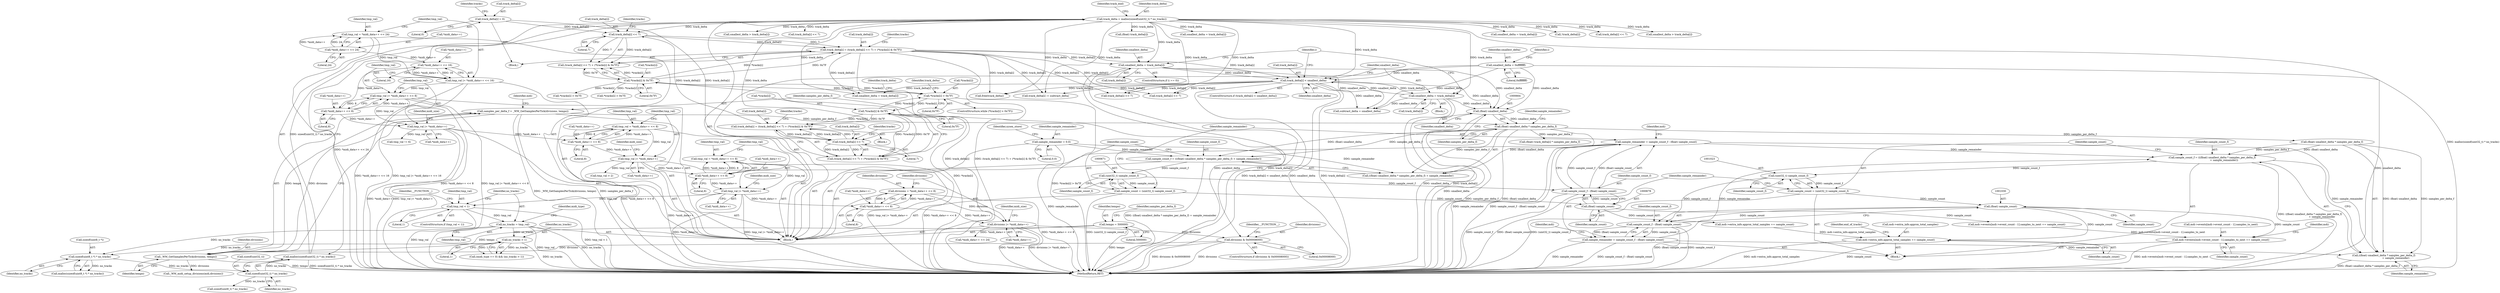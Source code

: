 digraph "0_wildmidi_660b513d99bced8783a4a5984ac2f742c74ebbdd_1@API" {
"1000673" [label="(Call,sample_remainder = sample_count_f - (float) sample_count)"];
"1000675" [label="(Call,sample_count_f - (float) sample_count)"];
"1000670" [label="(Call,(uint32_t) sample_count_f)"];
"1000659" [label="(Call,sample_count_f = (((float) smallest_delta * samples_per_delta_f) + sample_remainder))"];
"1000662" [label="(Call,(float) smallest_delta * samples_per_delta_f)"];
"1000663" [label="(Call,(float) smallest_delta)"];
"1000634" [label="(Call,track_delta[i] < smallest_delta)"];
"1000402" [label="(Call,track_delta = malloc(sizeof(uint32_t) * no_tracks))"];
"1000404" [label="(Call,malloc(sizeof(uint32_t) * no_tracks))"];
"1000405" [label="(Call,sizeof(uint32_t) * no_tracks)"];
"1000398" [label="(Call,sizeof(uint8_t *) * no_tracks)"];
"1000344" [label="(Call,no_tracks > 1)"];
"1000336" [label="(Call,no_tracks = tmp_val)"];
"1000324" [label="(Call,tmp_val < 1)"];
"1000315" [label="(Call,tmp_val |= *midi_data++)"];
"1000308" [label="(Call,tmp_val = *midi_data++ << 8)"];
"1000310" [label="(Call,*midi_data++ << 8)"];
"1000284" [label="(Call,tmp_val |= *midi_data++)"];
"1000277" [label="(Call,tmp_val = *midi_data++ << 8)"];
"1000279" [label="(Call,*midi_data++ << 8)"];
"1000256" [label="(Call,tmp_val |= *midi_data++)"];
"1000249" [label="(Call,tmp_val |= *midi_data++ << 8)"];
"1000242" [label="(Call,tmp_val |= *midi_data++ << 16)"];
"1000235" [label="(Call,tmp_val = *midi_data++ << 24)"];
"1000237" [label="(Call,*midi_data++ << 24)"];
"1000244" [label="(Call,*midi_data++ << 16)"];
"1000251" [label="(Call,*midi_data++ << 8)"];
"1000608" [label="(Call,track_delta[i] = (track_delta[i] << 7) + (*tracks[i] & 0x7F))"];
"1000613" [label="(Call,track_delta[i] << 7)"];
"1000588" [label="(Call,track_delta[i] = (track_delta[i] << 7) + (*tracks[i] & 0x7F))"];
"1000593" [label="(Call,track_delta[i] << 7)"];
"1000575" [label="(Call,track_delta[i] = 0)"];
"1000598" [label="(Call,*tracks[i] & 0x7F)"];
"1000581" [label="(Call,*tracks[i] > 0x7F)"];
"1000618" [label="(Call,*tracks[i] & 0x7F)"];
"1000640" [label="(Call,smallest_delta = track_delta[i])"];
"1000651" [label="(Call,smallest_delta = track_delta[i])"];
"1000423" [label="(Call,smallest_delta = 0xffffffff)"];
"1000384" [label="(Call,samples_per_delta_f = _WM_GetSamplesPerTick(divisions, tempo))"];
"1000386" [label="(Call,_WM_GetSamplesPerTick(divisions, tempo))"];
"1000372" [label="(Call,divisions & 0x00008000)"];
"1000363" [label="(Call,divisions |= *midi_data++)"];
"1000356" [label="(Call,divisions = *midi_data++ << 8)"];
"1000358" [label="(Call,*midi_data++ << 8)"];
"1000139" [label="(Call,tempo = 500000)"];
"1000155" [label="(Call,sample_remainder = 0.0)"];
"1000677" [label="(Call,(float) sample_count)"];
"1000668" [label="(Call,sample_count = (uint32_t) sample_count_f)"];
"1001011" [label="(Call,sample_count_f = (((float) smallest_delta * samples_per_delta_f)\n                              + sample_remainder))"];
"1001022" [label="(Call,(uint32_t) sample_count_f)"];
"1001020" [label="(Call,sample_count = (uint32_t) sample_count_f)"];
"1001029" [label="(Call,(float) sample_count)"];
"1001027" [label="(Call,sample_count_f - (float) sample_count)"];
"1001025" [label="(Call,sample_remainder = sample_count_f - (float) sample_count)"];
"1001013" [label="(Call,((float) smallest_delta * samples_per_delta_f)\n                              + sample_remainder)"];
"1001032" [label="(Call,mdi->events[mdi->event_count - 1].samples_to_next += sample_count)"];
"1001045" [label="(Call,mdi->extra_info.approx_total_samples += sample_count)"];
"1000423" [label="(Call,smallest_delta = 0xffffffff)"];
"1000612" [label="(Call,(track_delta[i] << 7) + (*tracks[i] & 0x7F))"];
"1000598" [label="(Call,*tracks[i] & 0x7F)"];
"1001312" [label="(Call,(float) track_delta[i])"];
"1000249" [label="(Call,tmp_val |= *midi_data++ << 8)"];
"1000357" [label="(Identifier,divisions)"];
"1000245" [label="(Call,*midi_data++)"];
"1000156" [label="(Identifier,sample_remainder)"];
"1000673" [label="(Call,sample_remainder = sample_count_f - (float) sample_count)"];
"1000371" [label="(ControlStructure,if (divisions & 0x00008000))"];
"1000707" [label="(Identifier,end_of_tracks)"];
"1000384" [label="(Call,samples_per_delta_f = _WM_GetSamplesPerTick(divisions, tempo))"];
"1000946" [label="(Call,track_delta[i] << 7)"];
"1000392" [label="(Call,_WM_midi_setup_divisions(mdi,divisions))"];
"1000257" [label="(Identifier,tmp_val)"];
"1000250" [label="(Identifier,tmp_val)"];
"1000618" [label="(Call,*tracks[i] & 0x7F)"];
"1000280" [label="(Call,*midi_data++)"];
"1000639" [label="(Block,)"];
"1000406" [label="(Call,sizeof(uint32_t))"];
"1000435" [label="(Block,)"];
"1001051" [label="(Identifier,sample_count)"];
"1000584" [label="(Identifier,tracks)"];
"1000656" [label="(Call,subtract_delta = smallest_delta)"];
"1000377" [label="(Identifier,__FUNCTION__)"];
"1001026" [label="(Identifier,sample_remainder)"];
"1000345" [label="(Identifier,no_tracks)"];
"1000390" [label="(Identifier,mdi)"];
"1000471" [label="(Call,*midi_data++ << 24)"];
"1000398" [label="(Call,sizeof(uint8_t *) * no_tracks)"];
"1000576" [label="(Call,track_delta[i])"];
"1001032" [label="(Call,mdi->events[mdi->event_count - 1].samples_to_next += sample_count)"];
"1000410" [label="(Identifier,track_end)"];
"1000278" [label="(Identifier,tmp_val)"];
"1000614" [label="(Call,track_delta[i])"];
"1000677" [label="(Call,(float) sample_count)"];
"1000666" [label="(Identifier,samples_per_delta_f)"];
"1000344" [label="(Call,no_tracks > 1)"];
"1000582" [label="(Call,*tracks[i])"];
"1000587" [label="(Block,)"];
"1000369" [label="(Identifier,midi_size)"];
"1000652" [label="(Identifier,smallest_delta)"];
"1000663" [label="(Call,(float) smallest_delta)"];
"1000356" [label="(Call,divisions = *midi_data++ << 8)"];
"1001029" [label="(Call,(float) sample_count)"];
"1000434" [label="(Identifier,i)"];
"1000594" [label="(Call,track_delta[i])"];
"1001012" [label="(Identifier,sample_count_f)"];
"1000580" [label="(ControlStructure,while (*tracks[i] > 0x7F))"];
"1000676" [label="(Identifier,sample_count_f)"];
"1000293" [label="(Call,tmp_val > 2)"];
"1000613" [label="(Call,track_delta[i] << 7)"];
"1000674" [label="(Identifier,sample_remainder)"];
"1000603" [label="(Literal,0x7F)"];
"1000374" [label="(Literal,0x00008000)"];
"1000340" [label="(Call,(midi_type == 0) && (no_tracks > 1))"];
"1000373" [label="(Identifier,divisions)"];
"1000693" [label="(Call,mdi->extra_info.approx_total_samples += sample_count)"];
"1000243" [label="(Identifier,tmp_val)"];
"1000599" [label="(Call,*tracks[i])"];
"1000679" [label="(Identifier,sample_count)"];
"1000621" [label="(Identifier,tracks)"];
"1000277" [label="(Call,tmp_val = *midi_data++ << 8)"];
"1000635" [label="(Call,track_delta[i])"];
"1000286" [label="(Call,*midi_data++)"];
"1001311" [label="(Call,(float) track_delta[i] * samples_per_delta_f)"];
"1000647" [label="(ControlStructure,if (i == 0))"];
"1000660" [label="(Identifier,sample_count_f)"];
"1000236" [label="(Identifier,tmp_val)"];
"1000140" [label="(Identifier,tempo)"];
"1000309" [label="(Identifier,tmp_val)"];
"1000283" [label="(Literal,8)"];
"1001019" [label="(Identifier,sample_remainder)"];
"1000669" [label="(Identifier,sample_count)"];
"1000329" [label="(Identifier,__FUNCTION__)"];
"1000290" [label="(Identifier,midi_size)"];
"1000364" [label="(Identifier,divisions)"];
"1000709" [label="(Block,)"];
"1000412" [label="(Call,sizeof(uint8_t) * no_tracks)"];
"1000617" [label="(Literal,7)"];
"1000363" [label="(Call,divisions |= *midi_data++)"];
"1000323" [label="(ControlStructure,if (tmp_val < 1))"];
"1001014" [label="(Call,(float) smallest_delta * samples_per_delta_f)"];
"1000385" [label="(Identifier,samples_per_delta_f)"];
"1001435" [label="(MethodReturn,RET)"];
"1000359" [label="(Call,*midi_data++)"];
"1000346" [label="(Literal,1)"];
"1000141" [label="(Literal,500000)"];
"1000588" [label="(Call,track_delta[i] = (track_delta[i] << 7) + (*tracks[i] & 0x7F))"];
"1000399" [label="(Call,sizeof(uint8_t *))"];
"1000284" [label="(Call,tmp_val |= *midi_data++)"];
"1000597" [label="(Literal,7)"];
"1000575" [label="(Call,track_delta[i] = 0)"];
"1000362" [label="(Literal,8)"];
"1000139" [label="(Call,tempo = 500000)"];
"1000244" [label="(Call,*midi_data++ << 16)"];
"1000235" [label="(Call,tmp_val = *midi_data++ << 24)"];
"1001024" [label="(Identifier,sample_count_f)"];
"1000237" [label="(Call,*midi_data++ << 24)"];
"1000342" [label="(Identifier,midi_type)"];
"1000662" [label="(Call,(float) smallest_delta * samples_per_delta_f)"];
"1000579" [label="(Literal,0)"];
"1000387" [label="(Identifier,divisions)"];
"1000634" [label="(Call,track_delta[i] < smallest_delta)"];
"1000251" [label="(Call,*midi_data++ << 8)"];
"1000160" [label="(Identifier,sysex_store)"];
"1001045" [label="(Call,mdi->extra_info.approx_total_samples += sample_count)"];
"1000324" [label="(Call,tmp_val < 1)"];
"1000403" [label="(Identifier,track_delta)"];
"1000157" [label="(Literal,0.0)"];
"1000401" [label="(Identifier,no_tracks)"];
"1000589" [label="(Call,track_delta[i])"];
"1001025" [label="(Call,sample_remainder = sample_count_f - (float) sample_count)"];
"1000667" [label="(Identifier,sample_remainder)"];
"1000608" [label="(Call,track_delta[i] = (track_delta[i] << 7) + (*tracks[i] & 0x7F))"];
"1000651" [label="(Call,smallest_delta = track_delta[i])"];
"1000311" [label="(Call,*midi_data++)"];
"1000424" [label="(Identifier,smallest_delta)"];
"1000753" [label="(Call,smallest_delta = track_delta[i])"];
"1001001" [label="(Call,smallest_delta = track_delta[i])"];
"1000315" [label="(Call,tmp_val |= *midi_data++)"];
"1000279" [label="(Call,*midi_data++ << 8)"];
"1000317" [label="(Call,*midi_data++)"];
"1000122" [label="(Block,)"];
"1000609" [label="(Call,track_delta[i])"];
"1000606" [label="(Identifier,tracks)"];
"1000619" [label="(Call,*tracks[i])"];
"1001021" [label="(Identifier,sample_count)"];
"1001046" [label="(Call,mdi->extra_info.approx_total_samples)"];
"1000641" [label="(Identifier,smallest_delta)"];
"1000642" [label="(Call,track_delta[i])"];
"1001044" [label="(Identifier,sample_count)"];
"1000668" [label="(Call,sample_count = (uint32_t) sample_count_f)"];
"1000256" [label="(Call,tmp_val |= *midi_data++)"];
"1000358" [label="(Call,*midi_data++ << 8)"];
"1000314" [label="(Literal,8)"];
"1000338" [label="(Identifier,tmp_val)"];
"1000661" [label="(Call,((float) smallest_delta * samples_per_delta_f) + sample_remainder)"];
"1000310" [label="(Call,*midi_data++ << 8)"];
"1001352" [label="(Call,smallest_delta = track_delta[i])"];
"1000633" [label="(ControlStructure,if (track_delta[i] < smallest_delta))"];
"1000987" [label="(Call,!track_delta[i])"];
"1001293" [label="(Call,track_delta[i] << 7)"];
"1000932" [label="(Call,*tracks[i] > 0x7f)"];
"1000626" [label="(Identifier,tracks)"];
"1000325" [label="(Identifier,tmp_val)"];
"1000581" [label="(Call,*tracks[i] > 0x7F)"];
"1000638" [label="(Identifier,smallest_delta)"];
"1001031" [label="(Identifier,sample_count)"];
"1000586" [label="(Literal,0x7F)"];
"1000995" [label="(Call,smallest_delta > track_delta[i])"];
"1000665" [label="(Identifier,smallest_delta)"];
"1000144" [label="(Identifier,samples_per_delta_f)"];
"1000388" [label="(Identifier,tempo)"];
"1000592" [label="(Call,(track_delta[i] << 7) + (*tracks[i] & 0x7F))"];
"1000248" [label="(Literal,16)"];
"1000653" [label="(Call,track_delta[i])"];
"1000680" [label="(Call,mdi->events[mdi->event_count - 1].samples_to_next += sample_count)"];
"1000601" [label="(Identifier,tracks)"];
"1000397" [label="(Call,malloc(sizeof(uint8_t *) * no_tracks))"];
"1000623" [label="(Literal,0x7F)"];
"1000326" [label="(Literal,1)"];
"1000590" [label="(Identifier,track_delta)"];
"1000265" [label="(Call,tmp_val != 6)"];
"1000386" [label="(Call,_WM_GetSamplesPerTick(divisions, tempo))"];
"1000365" [label="(Call,*midi_data++)"];
"1001033" [label="(Call,mdi->events[mdi->event_count - 1].samples_to_next)"];
"1000155" [label="(Call,sample_remainder = 0.0)"];
"1000425" [label="(Literal,0xffffffff)"];
"1001036" [label="(Identifier,mdi)"];
"1000675" [label="(Call,sample_count_f - (float) sample_count)"];
"1000747" [label="(Call,smallest_delta > track_delta[i])"];
"1000672" [label="(Identifier,sample_count_f)"];
"1000402" [label="(Call,track_delta = malloc(sizeof(uint32_t) * no_tracks))"];
"1001013" [label="(Call,((float) smallest_delta * samples_per_delta_f)\n                              + sample_remainder)"];
"1000242" [label="(Call,tmp_val |= *midi_data++ << 16)"];
"1000670" [label="(Call,(uint32_t) sample_count_f)"];
"1001253" [label="(Call,*tracks[i] > 0x7f)"];
"1000262" [label="(Identifier,midi_size)"];
"1001419" [label="(Call,free(track_delta))"];
"1000258" [label="(Call,*midi_data++)"];
"1000593" [label="(Call,track_delta[i] << 7)"];
"1000372" [label="(Call,divisions & 0x00008000)"];
"1001028" [label="(Identifier,sample_count_f)"];
"1000404" [label="(Call,malloc(sizeof(uint32_t) * no_tracks))"];
"1001011" [label="(Call,sample_count_f = (((float) smallest_delta * samples_per_delta_f)\n                              + sample_remainder))"];
"1001020" [label="(Call,sample_count = (uint32_t) sample_count_f)"];
"1000241" [label="(Literal,24)"];
"1000428" [label="(Identifier,i)"];
"1001027" [label="(Call,sample_count_f - (float) sample_count)"];
"1000733" [label="(Call,track_delta[i] -= subtract_delta)"];
"1001267" [label="(Call,track_delta[i] << 7)"];
"1000238" [label="(Call,*midi_data++)"];
"1000408" [label="(Identifier,no_tracks)"];
"1000337" [label="(Identifier,no_tracks)"];
"1000308" [label="(Call,tmp_val = *midi_data++ << 8)"];
"1000316" [label="(Identifier,tmp_val)"];
"1000321" [label="(Identifier,midi_size)"];
"1000285" [label="(Identifier,tmp_val)"];
"1000252" [label="(Call,*midi_data++)"];
"1001048" [label="(Identifier,mdi)"];
"1000336" [label="(Call,no_tracks = tmp_val)"];
"1000684" [label="(Identifier,mdi)"];
"1000972" [label="(Call,track_delta[i] << 7)"];
"1000640" [label="(Call,smallest_delta = track_delta[i])"];
"1000610" [label="(Identifier,track_delta)"];
"1001022" [label="(Call,(uint32_t) sample_count_f)"];
"1000659" [label="(Call,sample_count_f = (((float) smallest_delta * samples_per_delta_f) + sample_remainder))"];
"1000255" [label="(Literal,8)"];
"1000405" [label="(Call,sizeof(uint32_t) * no_tracks)"];
"1000673" -> "1000122"  [label="AST: "];
"1000673" -> "1000675"  [label="CFG: "];
"1000674" -> "1000673"  [label="AST: "];
"1000675" -> "1000673"  [label="AST: "];
"1000684" -> "1000673"  [label="CFG: "];
"1000673" -> "1001435"  [label="DDG: sample_count_f - (float) sample_count"];
"1000673" -> "1001435"  [label="DDG: sample_remainder"];
"1000675" -> "1000673"  [label="DDG: sample_count_f"];
"1000675" -> "1000673"  [label="DDG: (float) sample_count"];
"1000673" -> "1001011"  [label="DDG: sample_remainder"];
"1000673" -> "1001013"  [label="DDG: sample_remainder"];
"1000675" -> "1000677"  [label="CFG: "];
"1000676" -> "1000675"  [label="AST: "];
"1000677" -> "1000675"  [label="AST: "];
"1000675" -> "1001435"  [label="DDG: sample_count_f"];
"1000675" -> "1001435"  [label="DDG: (float) sample_count"];
"1000670" -> "1000675"  [label="DDG: sample_count_f"];
"1000677" -> "1000675"  [label="DDG: sample_count"];
"1000670" -> "1000668"  [label="AST: "];
"1000670" -> "1000672"  [label="CFG: "];
"1000671" -> "1000670"  [label="AST: "];
"1000672" -> "1000670"  [label="AST: "];
"1000668" -> "1000670"  [label="CFG: "];
"1000670" -> "1000668"  [label="DDG: sample_count_f"];
"1000659" -> "1000670"  [label="DDG: sample_count_f"];
"1000659" -> "1000122"  [label="AST: "];
"1000659" -> "1000661"  [label="CFG: "];
"1000660" -> "1000659"  [label="AST: "];
"1000661" -> "1000659"  [label="AST: "];
"1000669" -> "1000659"  [label="CFG: "];
"1000659" -> "1001435"  [label="DDG: ((float) smallest_delta * samples_per_delta_f) + sample_remainder"];
"1000662" -> "1000659"  [label="DDG: (float) smallest_delta"];
"1000662" -> "1000659"  [label="DDG: samples_per_delta_f"];
"1000155" -> "1000659"  [label="DDG: sample_remainder"];
"1000662" -> "1000661"  [label="AST: "];
"1000662" -> "1000666"  [label="CFG: "];
"1000663" -> "1000662"  [label="AST: "];
"1000666" -> "1000662"  [label="AST: "];
"1000667" -> "1000662"  [label="CFG: "];
"1000662" -> "1001435"  [label="DDG: (float) smallest_delta"];
"1000662" -> "1001435"  [label="DDG: samples_per_delta_f"];
"1000662" -> "1000661"  [label="DDG: (float) smallest_delta"];
"1000662" -> "1000661"  [label="DDG: samples_per_delta_f"];
"1000663" -> "1000662"  [label="DDG: smallest_delta"];
"1000384" -> "1000662"  [label="DDG: samples_per_delta_f"];
"1000662" -> "1001014"  [label="DDG: samples_per_delta_f"];
"1000662" -> "1001311"  [label="DDG: samples_per_delta_f"];
"1000663" -> "1000665"  [label="CFG: "];
"1000664" -> "1000663"  [label="AST: "];
"1000665" -> "1000663"  [label="AST: "];
"1000666" -> "1000663"  [label="CFG: "];
"1000663" -> "1001435"  [label="DDG: smallest_delta"];
"1000634" -> "1000663"  [label="DDG: smallest_delta"];
"1000640" -> "1000663"  [label="DDG: smallest_delta"];
"1000651" -> "1000663"  [label="DDG: smallest_delta"];
"1000423" -> "1000663"  [label="DDG: smallest_delta"];
"1000634" -> "1000633"  [label="AST: "];
"1000634" -> "1000638"  [label="CFG: "];
"1000635" -> "1000634"  [label="AST: "];
"1000638" -> "1000634"  [label="AST: "];
"1000641" -> "1000634"  [label="CFG: "];
"1000434" -> "1000634"  [label="CFG: "];
"1000634" -> "1001435"  [label="DDG: smallest_delta"];
"1000634" -> "1001435"  [label="DDG: track_delta[i]"];
"1000634" -> "1001435"  [label="DDG: track_delta[i] < smallest_delta"];
"1000402" -> "1000634"  [label="DDG: track_delta"];
"1000608" -> "1000634"  [label="DDG: track_delta[i]"];
"1000640" -> "1000634"  [label="DDG: smallest_delta"];
"1000651" -> "1000634"  [label="DDG: smallest_delta"];
"1000423" -> "1000634"  [label="DDG: smallest_delta"];
"1000634" -> "1000640"  [label="DDG: track_delta[i]"];
"1000634" -> "1000656"  [label="DDG: smallest_delta"];
"1000634" -> "1000733"  [label="DDG: track_delta[i]"];
"1000634" -> "1000946"  [label="DDG: track_delta[i]"];
"1000634" -> "1000972"  [label="DDG: track_delta[i]"];
"1000634" -> "1001352"  [label="DDG: track_delta[i]"];
"1000634" -> "1001419"  [label="DDG: track_delta[i]"];
"1000402" -> "1000122"  [label="AST: "];
"1000402" -> "1000404"  [label="CFG: "];
"1000403" -> "1000402"  [label="AST: "];
"1000404" -> "1000402"  [label="AST: "];
"1000410" -> "1000402"  [label="CFG: "];
"1000402" -> "1001435"  [label="DDG: malloc(sizeof(uint32_t) * no_tracks)"];
"1000404" -> "1000402"  [label="DDG: sizeof(uint32_t) * no_tracks"];
"1000402" -> "1000593"  [label="DDG: track_delta"];
"1000402" -> "1000613"  [label="DDG: track_delta"];
"1000402" -> "1000640"  [label="DDG: track_delta"];
"1000402" -> "1000651"  [label="DDG: track_delta"];
"1000402" -> "1000733"  [label="DDG: track_delta"];
"1000402" -> "1000747"  [label="DDG: track_delta"];
"1000402" -> "1000753"  [label="DDG: track_delta"];
"1000402" -> "1000946"  [label="DDG: track_delta"];
"1000402" -> "1000972"  [label="DDG: track_delta"];
"1000402" -> "1000987"  [label="DDG: track_delta"];
"1000402" -> "1000995"  [label="DDG: track_delta"];
"1000402" -> "1001001"  [label="DDG: track_delta"];
"1000402" -> "1001267"  [label="DDG: track_delta"];
"1000402" -> "1001293"  [label="DDG: track_delta"];
"1000402" -> "1001312"  [label="DDG: track_delta"];
"1000402" -> "1001352"  [label="DDG: track_delta"];
"1000402" -> "1001419"  [label="DDG: track_delta"];
"1000404" -> "1000405"  [label="CFG: "];
"1000405" -> "1000404"  [label="AST: "];
"1000404" -> "1001435"  [label="DDG: sizeof(uint32_t) * no_tracks"];
"1000405" -> "1000404"  [label="DDG: no_tracks"];
"1000405" -> "1000408"  [label="CFG: "];
"1000406" -> "1000405"  [label="AST: "];
"1000408" -> "1000405"  [label="AST: "];
"1000398" -> "1000405"  [label="DDG: no_tracks"];
"1000405" -> "1000412"  [label="DDG: no_tracks"];
"1000398" -> "1000397"  [label="AST: "];
"1000398" -> "1000401"  [label="CFG: "];
"1000399" -> "1000398"  [label="AST: "];
"1000401" -> "1000398"  [label="AST: "];
"1000397" -> "1000398"  [label="CFG: "];
"1000398" -> "1000397"  [label="DDG: no_tracks"];
"1000344" -> "1000398"  [label="DDG: no_tracks"];
"1000336" -> "1000398"  [label="DDG: no_tracks"];
"1000344" -> "1000340"  [label="AST: "];
"1000344" -> "1000346"  [label="CFG: "];
"1000345" -> "1000344"  [label="AST: "];
"1000346" -> "1000344"  [label="AST: "];
"1000340" -> "1000344"  [label="CFG: "];
"1000344" -> "1001435"  [label="DDG: no_tracks"];
"1000344" -> "1000340"  [label="DDG: no_tracks"];
"1000344" -> "1000340"  [label="DDG: 1"];
"1000336" -> "1000344"  [label="DDG: no_tracks"];
"1000336" -> "1000122"  [label="AST: "];
"1000336" -> "1000338"  [label="CFG: "];
"1000337" -> "1000336"  [label="AST: "];
"1000338" -> "1000336"  [label="AST: "];
"1000342" -> "1000336"  [label="CFG: "];
"1000336" -> "1001435"  [label="DDG: tmp_val"];
"1000336" -> "1001435"  [label="DDG: no_tracks"];
"1000324" -> "1000336"  [label="DDG: tmp_val"];
"1000324" -> "1000323"  [label="AST: "];
"1000324" -> "1000326"  [label="CFG: "];
"1000325" -> "1000324"  [label="AST: "];
"1000326" -> "1000324"  [label="AST: "];
"1000329" -> "1000324"  [label="CFG: "];
"1000337" -> "1000324"  [label="CFG: "];
"1000324" -> "1001435"  [label="DDG: tmp_val < 1"];
"1000324" -> "1001435"  [label="DDG: tmp_val"];
"1000315" -> "1000324"  [label="DDG: tmp_val"];
"1000315" -> "1000122"  [label="AST: "];
"1000315" -> "1000317"  [label="CFG: "];
"1000316" -> "1000315"  [label="AST: "];
"1000317" -> "1000315"  [label="AST: "];
"1000321" -> "1000315"  [label="CFG: "];
"1000315" -> "1001435"  [label="DDG: tmp_val |= *midi_data++"];
"1000315" -> "1001435"  [label="DDG: *midi_data++"];
"1000308" -> "1000315"  [label="DDG: tmp_val"];
"1000310" -> "1000315"  [label="DDG: *midi_data++"];
"1000315" -> "1000358"  [label="DDG: *midi_data++"];
"1000308" -> "1000122"  [label="AST: "];
"1000308" -> "1000310"  [label="CFG: "];
"1000309" -> "1000308"  [label="AST: "];
"1000310" -> "1000308"  [label="AST: "];
"1000316" -> "1000308"  [label="CFG: "];
"1000308" -> "1001435"  [label="DDG: *midi_data++ << 8"];
"1000310" -> "1000308"  [label="DDG: *midi_data++"];
"1000310" -> "1000308"  [label="DDG: 8"];
"1000310" -> "1000314"  [label="CFG: "];
"1000311" -> "1000310"  [label="AST: "];
"1000314" -> "1000310"  [label="AST: "];
"1000284" -> "1000310"  [label="DDG: *midi_data++"];
"1000284" -> "1000122"  [label="AST: "];
"1000284" -> "1000286"  [label="CFG: "];
"1000285" -> "1000284"  [label="AST: "];
"1000286" -> "1000284"  [label="AST: "];
"1000290" -> "1000284"  [label="CFG: "];
"1000284" -> "1001435"  [label="DDG: *midi_data++"];
"1000284" -> "1001435"  [label="DDG: tmp_val |= *midi_data++"];
"1000277" -> "1000284"  [label="DDG: tmp_val"];
"1000279" -> "1000284"  [label="DDG: *midi_data++"];
"1000284" -> "1000293"  [label="DDG: tmp_val"];
"1000277" -> "1000122"  [label="AST: "];
"1000277" -> "1000279"  [label="CFG: "];
"1000278" -> "1000277"  [label="AST: "];
"1000279" -> "1000277"  [label="AST: "];
"1000285" -> "1000277"  [label="CFG: "];
"1000277" -> "1001435"  [label="DDG: *midi_data++ << 8"];
"1000279" -> "1000277"  [label="DDG: *midi_data++"];
"1000279" -> "1000277"  [label="DDG: 8"];
"1000279" -> "1000283"  [label="CFG: "];
"1000280" -> "1000279"  [label="AST: "];
"1000283" -> "1000279"  [label="AST: "];
"1000256" -> "1000279"  [label="DDG: *midi_data++"];
"1000256" -> "1000122"  [label="AST: "];
"1000256" -> "1000258"  [label="CFG: "];
"1000257" -> "1000256"  [label="AST: "];
"1000258" -> "1000256"  [label="AST: "];
"1000262" -> "1000256"  [label="CFG: "];
"1000256" -> "1001435"  [label="DDG: *midi_data++"];
"1000256" -> "1001435"  [label="DDG: tmp_val |= *midi_data++"];
"1000249" -> "1000256"  [label="DDG: tmp_val"];
"1000251" -> "1000256"  [label="DDG: *midi_data++"];
"1000256" -> "1000265"  [label="DDG: tmp_val"];
"1000249" -> "1000122"  [label="AST: "];
"1000249" -> "1000251"  [label="CFG: "];
"1000250" -> "1000249"  [label="AST: "];
"1000251" -> "1000249"  [label="AST: "];
"1000257" -> "1000249"  [label="CFG: "];
"1000249" -> "1001435"  [label="DDG: *midi_data++ << 8"];
"1000249" -> "1001435"  [label="DDG: tmp_val |= *midi_data++ << 8"];
"1000242" -> "1000249"  [label="DDG: tmp_val"];
"1000251" -> "1000249"  [label="DDG: *midi_data++"];
"1000251" -> "1000249"  [label="DDG: 8"];
"1000242" -> "1000122"  [label="AST: "];
"1000242" -> "1000244"  [label="CFG: "];
"1000243" -> "1000242"  [label="AST: "];
"1000244" -> "1000242"  [label="AST: "];
"1000250" -> "1000242"  [label="CFG: "];
"1000242" -> "1001435"  [label="DDG: tmp_val |= *midi_data++ << 16"];
"1000242" -> "1001435"  [label="DDG: *midi_data++ << 16"];
"1000235" -> "1000242"  [label="DDG: tmp_val"];
"1000244" -> "1000242"  [label="DDG: *midi_data++"];
"1000244" -> "1000242"  [label="DDG: 16"];
"1000235" -> "1000122"  [label="AST: "];
"1000235" -> "1000237"  [label="CFG: "];
"1000236" -> "1000235"  [label="AST: "];
"1000237" -> "1000235"  [label="AST: "];
"1000243" -> "1000235"  [label="CFG: "];
"1000235" -> "1001435"  [label="DDG: *midi_data++ << 24"];
"1000237" -> "1000235"  [label="DDG: *midi_data++"];
"1000237" -> "1000235"  [label="DDG: 24"];
"1000237" -> "1000241"  [label="CFG: "];
"1000238" -> "1000237"  [label="AST: "];
"1000241" -> "1000237"  [label="AST: "];
"1000237" -> "1000244"  [label="DDG: *midi_data++"];
"1000244" -> "1000248"  [label="CFG: "];
"1000245" -> "1000244"  [label="AST: "];
"1000248" -> "1000244"  [label="AST: "];
"1000244" -> "1000251"  [label="DDG: *midi_data++"];
"1000251" -> "1000255"  [label="CFG: "];
"1000252" -> "1000251"  [label="AST: "];
"1000255" -> "1000251"  [label="AST: "];
"1000608" -> "1000435"  [label="AST: "];
"1000608" -> "1000612"  [label="CFG: "];
"1000609" -> "1000608"  [label="AST: "];
"1000612" -> "1000608"  [label="AST: "];
"1000626" -> "1000608"  [label="CFG: "];
"1000608" -> "1001435"  [label="DDG: track_delta[i]"];
"1000608" -> "1001435"  [label="DDG: (track_delta[i] << 7) + (*tracks[i] & 0x7F)"];
"1000613" -> "1000608"  [label="DDG: track_delta[i]"];
"1000613" -> "1000608"  [label="DDG: 7"];
"1000618" -> "1000608"  [label="DDG: *tracks[i]"];
"1000618" -> "1000608"  [label="DDG: 0x7F"];
"1000608" -> "1000651"  [label="DDG: track_delta[i]"];
"1000608" -> "1000733"  [label="DDG: track_delta[i]"];
"1000608" -> "1000946"  [label="DDG: track_delta[i]"];
"1000608" -> "1000972"  [label="DDG: track_delta[i]"];
"1000608" -> "1001352"  [label="DDG: track_delta[i]"];
"1000608" -> "1001419"  [label="DDG: track_delta[i]"];
"1000613" -> "1000612"  [label="AST: "];
"1000613" -> "1000617"  [label="CFG: "];
"1000614" -> "1000613"  [label="AST: "];
"1000617" -> "1000613"  [label="AST: "];
"1000621" -> "1000613"  [label="CFG: "];
"1000613" -> "1000612"  [label="DDG: track_delta[i]"];
"1000613" -> "1000612"  [label="DDG: 7"];
"1000588" -> "1000613"  [label="DDG: track_delta[i]"];
"1000575" -> "1000613"  [label="DDG: track_delta[i]"];
"1000588" -> "1000587"  [label="AST: "];
"1000588" -> "1000592"  [label="CFG: "];
"1000589" -> "1000588"  [label="AST: "];
"1000592" -> "1000588"  [label="AST: "];
"1000606" -> "1000588"  [label="CFG: "];
"1000593" -> "1000588"  [label="DDG: track_delta[i]"];
"1000593" -> "1000588"  [label="DDG: 7"];
"1000598" -> "1000588"  [label="DDG: *tracks[i]"];
"1000598" -> "1000588"  [label="DDG: 0x7F"];
"1000588" -> "1000593"  [label="DDG: track_delta[i]"];
"1000593" -> "1000592"  [label="AST: "];
"1000593" -> "1000597"  [label="CFG: "];
"1000594" -> "1000593"  [label="AST: "];
"1000597" -> "1000593"  [label="AST: "];
"1000601" -> "1000593"  [label="CFG: "];
"1000593" -> "1000592"  [label="DDG: track_delta[i]"];
"1000593" -> "1000592"  [label="DDG: 7"];
"1000575" -> "1000593"  [label="DDG: track_delta[i]"];
"1000575" -> "1000435"  [label="AST: "];
"1000575" -> "1000579"  [label="CFG: "];
"1000576" -> "1000575"  [label="AST: "];
"1000579" -> "1000575"  [label="AST: "];
"1000584" -> "1000575"  [label="CFG: "];
"1000598" -> "1000592"  [label="AST: "];
"1000598" -> "1000603"  [label="CFG: "];
"1000599" -> "1000598"  [label="AST: "];
"1000603" -> "1000598"  [label="AST: "];
"1000592" -> "1000598"  [label="CFG: "];
"1000598" -> "1000581"  [label="DDG: *tracks[i]"];
"1000598" -> "1000592"  [label="DDG: *tracks[i]"];
"1000598" -> "1000592"  [label="DDG: 0x7F"];
"1000581" -> "1000598"  [label="DDG: *tracks[i]"];
"1000581" -> "1000580"  [label="AST: "];
"1000581" -> "1000586"  [label="CFG: "];
"1000582" -> "1000581"  [label="AST: "];
"1000586" -> "1000581"  [label="AST: "];
"1000590" -> "1000581"  [label="CFG: "];
"1000610" -> "1000581"  [label="CFG: "];
"1000581" -> "1001435"  [label="DDG: *tracks[i] > 0x7F"];
"1000618" -> "1000581"  [label="DDG: *tracks[i]"];
"1000581" -> "1000618"  [label="DDG: *tracks[i]"];
"1000618" -> "1000612"  [label="AST: "];
"1000618" -> "1000623"  [label="CFG: "];
"1000619" -> "1000618"  [label="AST: "];
"1000623" -> "1000618"  [label="AST: "];
"1000612" -> "1000618"  [label="CFG: "];
"1000618" -> "1001435"  [label="DDG: *tracks[i]"];
"1000618" -> "1000612"  [label="DDG: *tracks[i]"];
"1000618" -> "1000612"  [label="DDG: 0x7F"];
"1000618" -> "1000932"  [label="DDG: *tracks[i]"];
"1000618" -> "1001253"  [label="DDG: *tracks[i]"];
"1000640" -> "1000639"  [label="AST: "];
"1000640" -> "1000642"  [label="CFG: "];
"1000641" -> "1000640"  [label="AST: "];
"1000642" -> "1000640"  [label="AST: "];
"1000434" -> "1000640"  [label="CFG: "];
"1000640" -> "1001435"  [label="DDG: smallest_delta"];
"1000640" -> "1001435"  [label="DDG: track_delta[i]"];
"1000640" -> "1000656"  [label="DDG: smallest_delta"];
"1000651" -> "1000647"  [label="AST: "];
"1000651" -> "1000653"  [label="CFG: "];
"1000652" -> "1000651"  [label="AST: "];
"1000653" -> "1000651"  [label="AST: "];
"1000434" -> "1000651"  [label="CFG: "];
"1000651" -> "1001435"  [label="DDG: smallest_delta"];
"1000651" -> "1001435"  [label="DDG: track_delta[i]"];
"1000651" -> "1000656"  [label="DDG: smallest_delta"];
"1000423" -> "1000122"  [label="AST: "];
"1000423" -> "1000425"  [label="CFG: "];
"1000424" -> "1000423"  [label="AST: "];
"1000425" -> "1000423"  [label="AST: "];
"1000428" -> "1000423"  [label="CFG: "];
"1000423" -> "1001435"  [label="DDG: smallest_delta"];
"1000423" -> "1000656"  [label="DDG: smallest_delta"];
"1000384" -> "1000122"  [label="AST: "];
"1000384" -> "1000386"  [label="CFG: "];
"1000385" -> "1000384"  [label="AST: "];
"1000386" -> "1000384"  [label="AST: "];
"1000390" -> "1000384"  [label="CFG: "];
"1000384" -> "1001435"  [label="DDG: _WM_GetSamplesPerTick(divisions, tempo)"];
"1000384" -> "1001435"  [label="DDG: samples_per_delta_f"];
"1000386" -> "1000384"  [label="DDG: divisions"];
"1000386" -> "1000384"  [label="DDG: tempo"];
"1000386" -> "1000388"  [label="CFG: "];
"1000387" -> "1000386"  [label="AST: "];
"1000388" -> "1000386"  [label="AST: "];
"1000386" -> "1001435"  [label="DDG: tempo"];
"1000372" -> "1000386"  [label="DDG: divisions"];
"1000139" -> "1000386"  [label="DDG: tempo"];
"1000386" -> "1000392"  [label="DDG: divisions"];
"1000372" -> "1000371"  [label="AST: "];
"1000372" -> "1000374"  [label="CFG: "];
"1000373" -> "1000372"  [label="AST: "];
"1000374" -> "1000372"  [label="AST: "];
"1000377" -> "1000372"  [label="CFG: "];
"1000385" -> "1000372"  [label="CFG: "];
"1000372" -> "1001435"  [label="DDG: divisions"];
"1000372" -> "1001435"  [label="DDG: divisions & 0x00008000"];
"1000363" -> "1000372"  [label="DDG: divisions"];
"1000363" -> "1000122"  [label="AST: "];
"1000363" -> "1000365"  [label="CFG: "];
"1000364" -> "1000363"  [label="AST: "];
"1000365" -> "1000363"  [label="AST: "];
"1000369" -> "1000363"  [label="CFG: "];
"1000363" -> "1001435"  [label="DDG: *midi_data++"];
"1000363" -> "1001435"  [label="DDG: divisions |= *midi_data++"];
"1000356" -> "1000363"  [label="DDG: divisions"];
"1000358" -> "1000363"  [label="DDG: *midi_data++"];
"1000363" -> "1000471"  [label="DDG: *midi_data++"];
"1000356" -> "1000122"  [label="AST: "];
"1000356" -> "1000358"  [label="CFG: "];
"1000357" -> "1000356"  [label="AST: "];
"1000358" -> "1000356"  [label="AST: "];
"1000364" -> "1000356"  [label="CFG: "];
"1000356" -> "1001435"  [label="DDG: *midi_data++ << 8"];
"1000358" -> "1000356"  [label="DDG: *midi_data++"];
"1000358" -> "1000356"  [label="DDG: 8"];
"1000358" -> "1000362"  [label="CFG: "];
"1000359" -> "1000358"  [label="AST: "];
"1000362" -> "1000358"  [label="AST: "];
"1000139" -> "1000122"  [label="AST: "];
"1000139" -> "1000141"  [label="CFG: "];
"1000140" -> "1000139"  [label="AST: "];
"1000141" -> "1000139"  [label="AST: "];
"1000144" -> "1000139"  [label="CFG: "];
"1000139" -> "1001435"  [label="DDG: tempo"];
"1000155" -> "1000122"  [label="AST: "];
"1000155" -> "1000157"  [label="CFG: "];
"1000156" -> "1000155"  [label="AST: "];
"1000157" -> "1000155"  [label="AST: "];
"1000160" -> "1000155"  [label="CFG: "];
"1000155" -> "1001435"  [label="DDG: sample_remainder"];
"1000155" -> "1000661"  [label="DDG: sample_remainder"];
"1000677" -> "1000679"  [label="CFG: "];
"1000678" -> "1000677"  [label="AST: "];
"1000679" -> "1000677"  [label="AST: "];
"1000668" -> "1000677"  [label="DDG: sample_count"];
"1000677" -> "1000680"  [label="DDG: sample_count"];
"1000677" -> "1000693"  [label="DDG: sample_count"];
"1000668" -> "1000122"  [label="AST: "];
"1000669" -> "1000668"  [label="AST: "];
"1000674" -> "1000668"  [label="CFG: "];
"1000668" -> "1001435"  [label="DDG: (uint32_t) sample_count_f"];
"1001011" -> "1000709"  [label="AST: "];
"1001011" -> "1001013"  [label="CFG: "];
"1001012" -> "1001011"  [label="AST: "];
"1001013" -> "1001011"  [label="AST: "];
"1001021" -> "1001011"  [label="CFG: "];
"1001011" -> "1001435"  [label="DDG: ((float) smallest_delta * samples_per_delta_f)\n                              + sample_remainder"];
"1001014" -> "1001011"  [label="DDG: (float) smallest_delta"];
"1001014" -> "1001011"  [label="DDG: samples_per_delta_f"];
"1001025" -> "1001011"  [label="DDG: sample_remainder"];
"1001011" -> "1001022"  [label="DDG: sample_count_f"];
"1001022" -> "1001020"  [label="AST: "];
"1001022" -> "1001024"  [label="CFG: "];
"1001023" -> "1001022"  [label="AST: "];
"1001024" -> "1001022"  [label="AST: "];
"1001020" -> "1001022"  [label="CFG: "];
"1001022" -> "1001020"  [label="DDG: sample_count_f"];
"1001022" -> "1001027"  [label="DDG: sample_count_f"];
"1001020" -> "1000709"  [label="AST: "];
"1001021" -> "1001020"  [label="AST: "];
"1001026" -> "1001020"  [label="CFG: "];
"1001020" -> "1001435"  [label="DDG: (uint32_t) sample_count_f"];
"1001020" -> "1001029"  [label="DDG: sample_count"];
"1001029" -> "1001027"  [label="AST: "];
"1001029" -> "1001031"  [label="CFG: "];
"1001030" -> "1001029"  [label="AST: "];
"1001031" -> "1001029"  [label="AST: "];
"1001027" -> "1001029"  [label="CFG: "];
"1001029" -> "1001027"  [label="DDG: sample_count"];
"1001029" -> "1001032"  [label="DDG: sample_count"];
"1001029" -> "1001045"  [label="DDG: sample_count"];
"1001027" -> "1001025"  [label="AST: "];
"1001028" -> "1001027"  [label="AST: "];
"1001025" -> "1001027"  [label="CFG: "];
"1001027" -> "1001435"  [label="DDG: sample_count_f"];
"1001027" -> "1001435"  [label="DDG: (float) sample_count"];
"1001027" -> "1001025"  [label="DDG: sample_count_f"];
"1001027" -> "1001025"  [label="DDG: (float) sample_count"];
"1001025" -> "1000709"  [label="AST: "];
"1001026" -> "1001025"  [label="AST: "];
"1001036" -> "1001025"  [label="CFG: "];
"1001025" -> "1001435"  [label="DDG: sample_remainder"];
"1001025" -> "1001435"  [label="DDG: sample_count_f - (float) sample_count"];
"1001025" -> "1001013"  [label="DDG: sample_remainder"];
"1001013" -> "1001019"  [label="CFG: "];
"1001014" -> "1001013"  [label="AST: "];
"1001019" -> "1001013"  [label="AST: "];
"1001013" -> "1001435"  [label="DDG: (float) smallest_delta * samples_per_delta_f"];
"1001014" -> "1001013"  [label="DDG: (float) smallest_delta"];
"1001014" -> "1001013"  [label="DDG: samples_per_delta_f"];
"1001032" -> "1000709"  [label="AST: "];
"1001032" -> "1001044"  [label="CFG: "];
"1001033" -> "1001032"  [label="AST: "];
"1001044" -> "1001032"  [label="AST: "];
"1001048" -> "1001032"  [label="CFG: "];
"1001032" -> "1001435"  [label="DDG: mdi->events[mdi->event_count - 1].samples_to_next"];
"1000680" -> "1001032"  [label="DDG: mdi->events[mdi->event_count - 1].samples_to_next"];
"1001045" -> "1000709"  [label="AST: "];
"1001045" -> "1001051"  [label="CFG: "];
"1001046" -> "1001045"  [label="AST: "];
"1001051" -> "1001045"  [label="AST: "];
"1000707" -> "1001045"  [label="CFG: "];
"1001045" -> "1001435"  [label="DDG: sample_count"];
"1001045" -> "1001435"  [label="DDG: mdi->extra_info.approx_total_samples"];
"1000693" -> "1001045"  [label="DDG: mdi->extra_info.approx_total_samples"];
}
